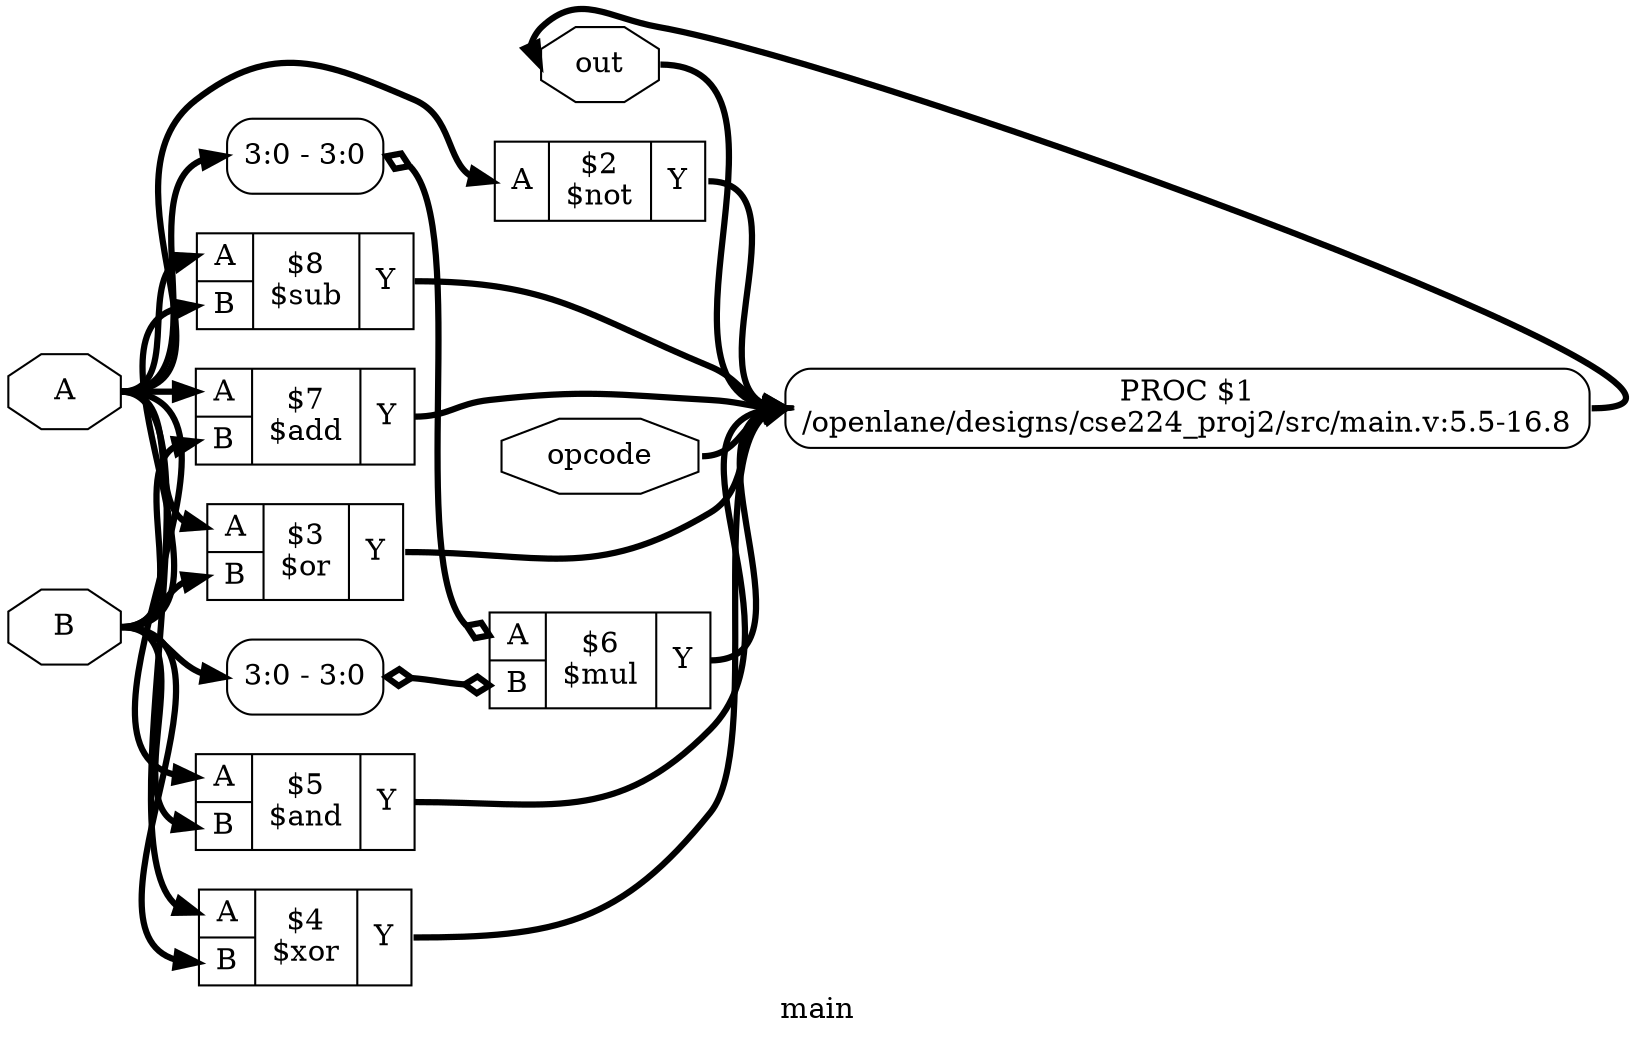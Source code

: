 digraph "main" {
label="main";
rankdir="LR";
remincross=true;
n10 [ shape=octagon, label="out", color="black", fontcolor="black" ];
n11 [ shape=octagon, label="opcode", color="black", fontcolor="black" ];
n12 [ shape=octagon, label="B", color="black", fontcolor="black" ];
n13 [ shape=octagon, label="A", color="black", fontcolor="black" ];
c15 [ shape=record, label="{{<p13> A|<p12> B}|$8\n$sub|{<p14> Y}}",  ];
c16 [ shape=record, label="{{<p13> A|<p12> B}|$7\n$add|{<p14> Y}}",  ];
c17 [ shape=record, label="{{<p13> A|<p12> B}|$6\n$mul|{<p14> Y}}",  ];
x0 [ shape=record, style=rounded, label="<s0> 3:0 - 3:0 ", color="black", fontcolor="black" ];
x0:e -> c17:p12:w [arrowhead=odiamond, arrowtail=odiamond, dir=both, color="black", fontcolor="black", style="setlinewidth(3)", label=""];
x1 [ shape=record, style=rounded, label="<s0> 3:0 - 3:0 ", color="black", fontcolor="black" ];
x1:e -> c17:p13:w [arrowhead=odiamond, arrowtail=odiamond, dir=both, color="black", fontcolor="black", style="setlinewidth(3)", label=""];
c18 [ shape=record, label="{{<p13> A|<p12> B}|$5\n$and|{<p14> Y}}",  ];
c19 [ shape=record, label="{{<p13> A|<p12> B}|$4\n$xor|{<p14> Y}}",  ];
c20 [ shape=record, label="{{<p13> A|<p12> B}|$3\n$or|{<p14> Y}}",  ];
c21 [ shape=record, label="{{<p13> A}|$2\n$not|{<p14> Y}}",  ];
p2 [shape=box, style=rounded, label="PROC $1\n/openlane/designs/cse224_proj2/src/main.v:5.5-16.8", ];
c15:p14:e -> p2:w [color="black", fontcolor="black", style="setlinewidth(3)", label=""];
p2:e -> n10:w [color="black", fontcolor="black", style="setlinewidth(3)", label=""];
n10:e -> p2:w [color="black", fontcolor="black", style="setlinewidth(3)", label=""];
n11:e -> p2:w [color="black", fontcolor="black", style="setlinewidth(3)", label=""];
n12:e -> c15:p12:w [color="black", fontcolor="black", style="setlinewidth(3)", label=""];
n12:e -> c16:p12:w [color="black", fontcolor="black", style="setlinewidth(3)", label=""];
n12:e -> c18:p12:w [color="black", fontcolor="black", style="setlinewidth(3)", label=""];
n12:e -> c19:p12:w [color="black", fontcolor="black", style="setlinewidth(3)", label=""];
n12:e -> c20:p12:w [color="black", fontcolor="black", style="setlinewidth(3)", label=""];
n12:e -> x0:s0:w [color="black", fontcolor="black", style="setlinewidth(3)", label=""];
n13:e -> c15:p13:w [color="black", fontcolor="black", style="setlinewidth(3)", label=""];
n13:e -> c16:p13:w [color="black", fontcolor="black", style="setlinewidth(3)", label=""];
n13:e -> c18:p13:w [color="black", fontcolor="black", style="setlinewidth(3)", label=""];
n13:e -> c19:p13:w [color="black", fontcolor="black", style="setlinewidth(3)", label=""];
n13:e -> c20:p13:w [color="black", fontcolor="black", style="setlinewidth(3)", label=""];
n13:e -> c21:p13:w [color="black", fontcolor="black", style="setlinewidth(3)", label=""];
n13:e -> x1:s0:w [color="black", fontcolor="black", style="setlinewidth(3)", label=""];
c16:p14:e -> p2:w [color="black", fontcolor="black", style="setlinewidth(3)", label=""];
c17:p14:e -> p2:w [color="black", fontcolor="black", style="setlinewidth(3)", label=""];
c18:p14:e -> p2:w [color="black", fontcolor="black", style="setlinewidth(3)", label=""];
c19:p14:e -> p2:w [color="black", fontcolor="black", style="setlinewidth(3)", label=""];
c20:p14:e -> p2:w [color="black", fontcolor="black", style="setlinewidth(3)", label=""];
c21:p14:e -> p2:w [color="black", fontcolor="black", style="setlinewidth(3)", label=""];
}
